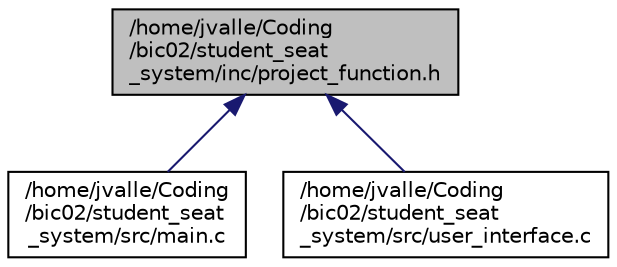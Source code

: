 digraph "/home/jvalle/Coding/bic02/student_seat_system/inc/project_function.h"
{
 // LATEX_PDF_SIZE
  edge [fontname="Helvetica",fontsize="10",labelfontname="Helvetica",labelfontsize="10"];
  node [fontname="Helvetica",fontsize="10",shape=record];
  Node1 [label="/home/jvalle/Coding\l/bic02/student_seat\l_system/inc/project_function.h",height=0.2,width=0.4,color="black", fillcolor="grey75", style="filled", fontcolor="black",tooltip="Contains all structs and prototypes of implemented functions."];
  Node1 -> Node2 [dir="back",color="midnightblue",fontsize="10",style="solid",fontname="Helvetica"];
  Node2 [label="/home/jvalle/Coding\l/bic02/student_seat\l_system/src/main.c",height=0.2,width=0.4,color="black", fillcolor="white", style="filled",URL="$main_8c.html",tooltip="executes main gtk graphical user interface"];
  Node1 -> Node3 [dir="back",color="midnightblue",fontsize="10",style="solid",fontname="Helvetica"];
  Node3 [label="/home/jvalle/Coding\l/bic02/student_seat\l_system/src/user_interface.c",height=0.2,width=0.4,color="black", fillcolor="white", style="filled",URL="$user__interface_8c.html",tooltip="Contains GTK GUI Descriptions and Algorithms for 1. Pattern Generating | 2. Student ID Input | 3...."];
}
